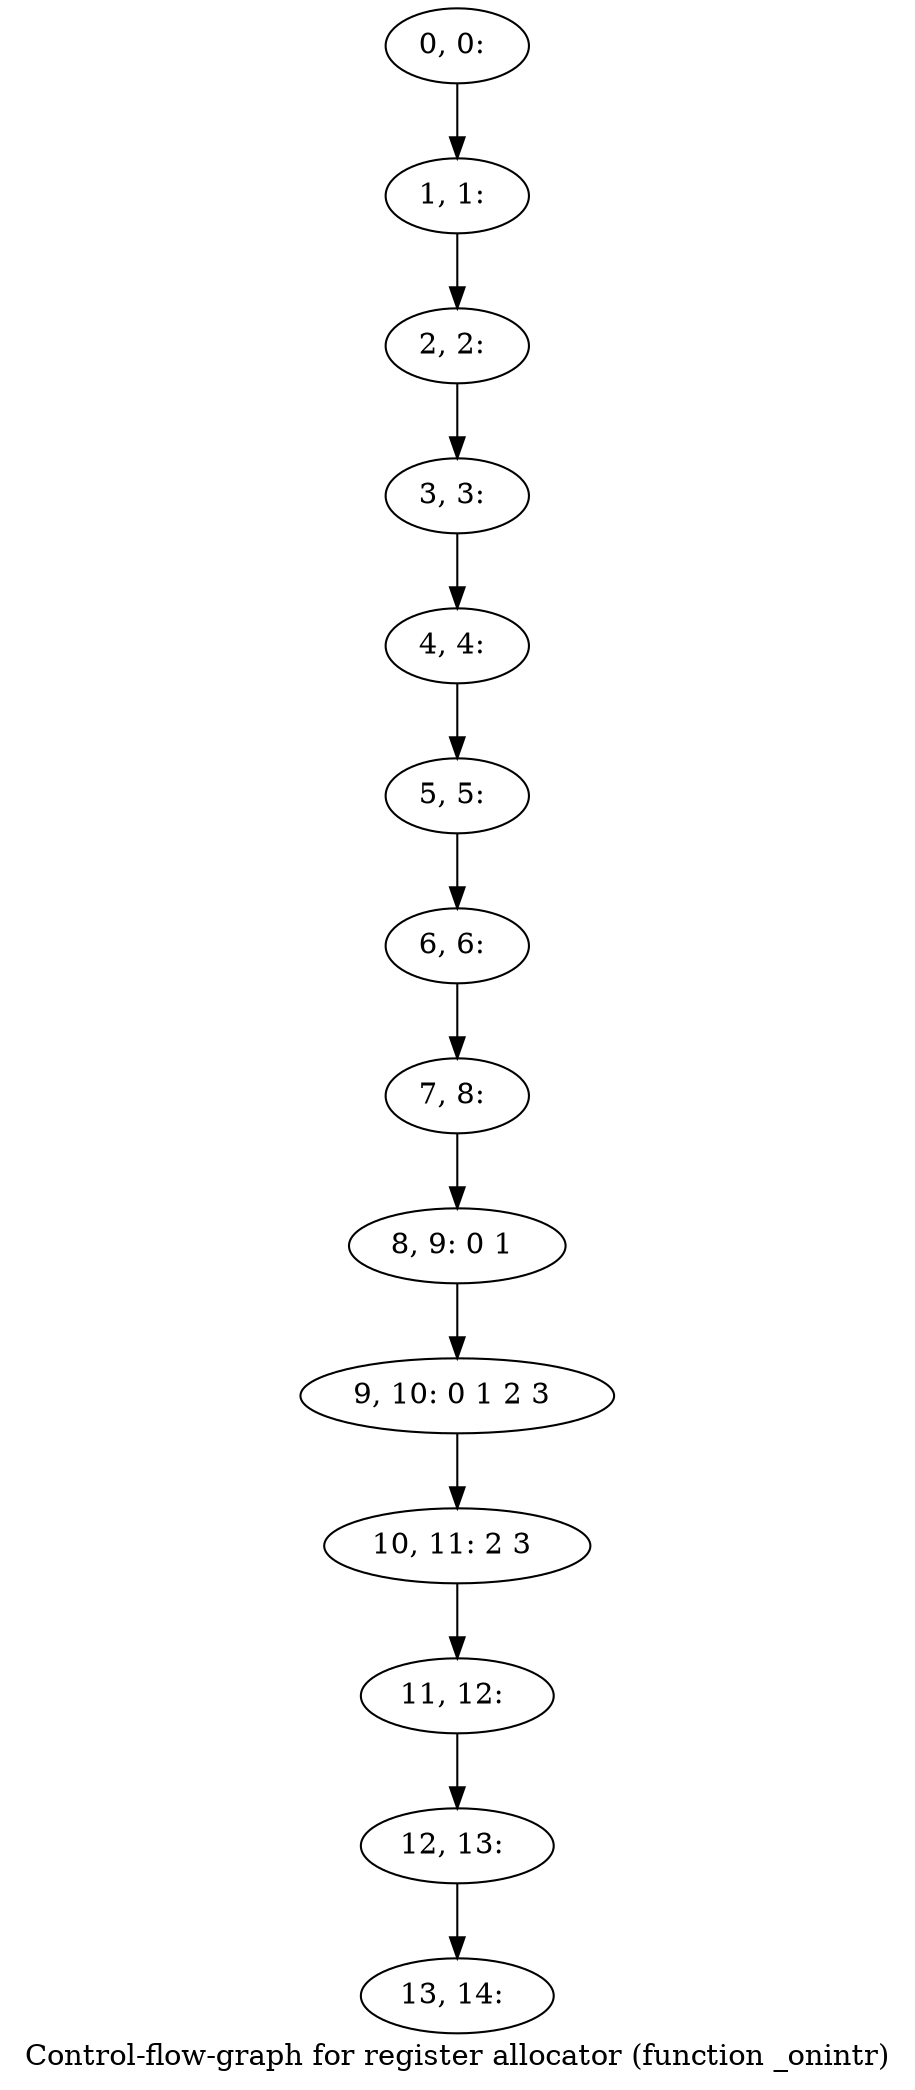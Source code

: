 digraph G {
graph [label="Control-flow-graph for register allocator (function _onintr)"]
0[label="0, 0: "];
1[label="1, 1: "];
2[label="2, 2: "];
3[label="3, 3: "];
4[label="4, 4: "];
5[label="5, 5: "];
6[label="6, 6: "];
7[label="7, 8: "];
8[label="8, 9: 0 1 "];
9[label="9, 10: 0 1 2 3 "];
10[label="10, 11: 2 3 "];
11[label="11, 12: "];
12[label="12, 13: "];
13[label="13, 14: "];
0->1 ;
1->2 ;
2->3 ;
3->4 ;
4->5 ;
5->6 ;
6->7 ;
7->8 ;
8->9 ;
9->10 ;
10->11 ;
11->12 ;
12->13 ;
}
